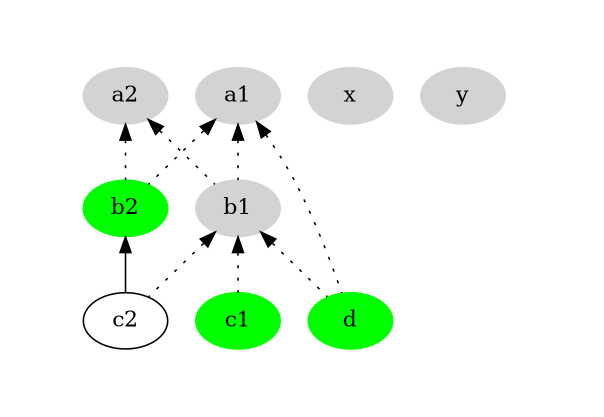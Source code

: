 digraph g2
{
  viewport="290, 200, 0.75, 140, 90"
  a1 [style=filled color=lightgray]
  a2 [style=filled color=lightgray]
  b1 [style=filled color=lightgray]
  b2 [style=filled color=green]
  c1 [style=filled color=green]
  c2
  d [style=filled color=green]

  a1 -> b1 [style=dotted dir=back]
  a1 -> b2 [style=dotted dir=back]
  a2 -> b1 [style=dotted dir=back]
  a2 -> b2 [style=dotted dir=back]
  b1 -> c1 [style=dotted dir=back]
  b1 -> c2 [style=dotted dir=back]
  b2 -> c2 [dir=back]
  a1 -> d [style=dotted dir=back]
  b1 -> d [style=dotted dir=back]
  x [style=filled color=lightgray]
  y [style=filled color=lightgray]
}
